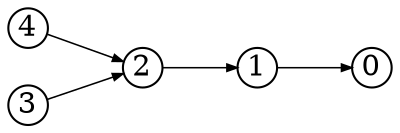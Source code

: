 digraph{
  rankdir=LR
  node [shape=circle,fixedsize=true,width=.26]
  edge [penwidth=0.75,arrowsize=0.5]
  4 -> {2}
  3 -> {2}
  2 -> {1}
  1 -> {0}
}
